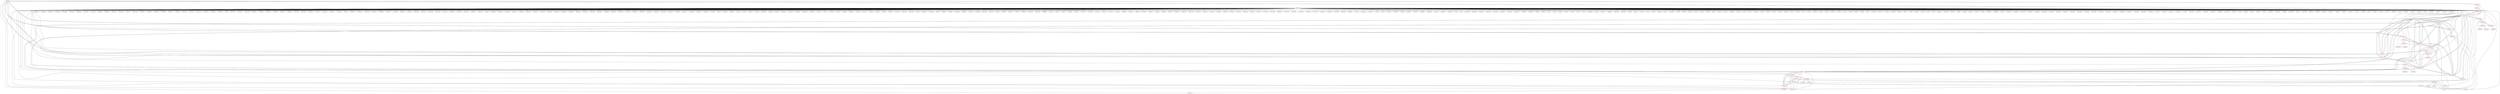 graph {
	563 [label="(563) R35_T2" color=red]
	564 [label="(564) R52_T1"]
	562 [label="(562) T22_T1"]
	583 [label="(583) T14_T1"]
	584 [label="(584) T15_T1"]
	586 [label="(586) T17_T1"]
	585 [label="(585) T16_T1"]
	599 [label="(599) R35_T1"]
	564 [label="(564) R52_T1" color=red]
	569 [label="(569) D1_T"]
	563 [label="(563) R35_T2"]
	562 [label="(562) T22_T1"]
	565 [label="(565) R58_T1" color=red]
	567 [label="(567) D2_T"]
	574 [label="(574) R40_T2"]
	588 [label="(588) R27_T1"]
	589 [label="(589) R28_T1"]
	590 [label="(590) R29_T1"]
	594 [label="(594) R30_T1"]
	599 [label="(599) R35_T1"]
	566 [label="(566) R57_T1"]
	566 [label="(566) R57_T1" color=red]
	567 [label="(567) D2_T"]
	565 [label="(565) R58_T1"]
	567 [label="(567) D2_T" color=red]
	565 [label="(565) R58_T1"]
	574 [label="(574) R40_T2"]
	588 [label="(588) R27_T1"]
	589 [label="(589) R28_T1"]
	590 [label="(590) R29_T1"]
	594 [label="(594) R30_T1"]
	599 [label="(599) R35_T1"]
	569 [label="(569) D1_T"]
	568 [label="(568) C8_T"]
	566 [label="(566) R57_T1"]
	602 [label="(602) R80_P3"]
	568 [label="(568) C8_T" color=red]
	569 [label="(569) D1_T"]
	567 [label="(567) D2_T"]
	569 [label="(569) D1_T" color=red]
	567 [label="(567) D2_T"]
	568 [label="(568) C8_T"]
	564 [label="(564) R52_T1"]
	570 [label="(570) R36_T2" color=red]
	105 [label="(105) U9"]
	4 [label="(4) TP3"]
	239 [label="(239) J5"]
	174 [label="(174) R57"]
	9 [label="(9) U1"]
	575 [label="(575) T18_T2"]
	571 [label="(571) R37_T2" color=red]
	234 [label="(234) U17"]
	576 [label="(576) T19_T2"]
	572 [label="(572) R38_T2" color=red]
	239 [label="(239) J5"]
	9 [label="(9) U1"]
	577 [label="(577) T20_T2"]
	573 [label="(573) R39_T2" color=red]
	9 [label="(9) U1"]
	212 [label="(212) J4"]
	217 [label="(217) R71"]
	578 [label="(578) T21_T2"]
	574 [label="(574) R40_T2" color=red]
	567 [label="(567) D2_T"]
	565 [label="(565) R58_T1"]
	588 [label="(588) R27_T1"]
	589 [label="(589) R28_T1"]
	590 [label="(590) R29_T1"]
	594 [label="(594) R30_T1"]
	599 [label="(599) R35_T1"]
	577 [label="(577) T20_T2"]
	578 [label="(578) T21_T2"]
	576 [label="(576) T19_T2"]
	562 [label="(562) T22_T1"]
	575 [label="(575) T18_T2"]
	575 [label="(575) T18_T2" color=red]
	577 [label="(577) T20_T2"]
	578 [label="(578) T21_T2"]
	576 [label="(576) T19_T2"]
	574 [label="(574) R40_T2"]
	562 [label="(562) T22_T1"]
	570 [label="(570) R36_T2"]
	576 [label="(576) T19_T2" color=red]
	577 [label="(577) T20_T2"]
	578 [label="(578) T21_T2"]
	574 [label="(574) R40_T2"]
	562 [label="(562) T22_T1"]
	575 [label="(575) T18_T2"]
	571 [label="(571) R37_T2"]
	577 [label="(577) T20_T2" color=red]
	578 [label="(578) T21_T2"]
	576 [label="(576) T19_T2"]
	574 [label="(574) R40_T2"]
	562 [label="(562) T22_T1"]
	575 [label="(575) T18_T2"]
	572 [label="(572) R38_T2"]
	578 [label="(578) T21_T2" color=red]
	577 [label="(577) T20_T2"]
	576 [label="(576) T19_T2"]
	574 [label="(574) R40_T2"]
	562 [label="(562) T22_T1"]
	575 [label="(575) T18_T2"]
	573 [label="(573) R39_T2"]
	579 [label="(579) T10_T1" color=red]
	587 [label="(587) R23_T1"]
	595 [label="(595) R31_T1"]
	588 [label="(588) R27_T1"]
	580 [label="(580) T11_T1" color=red]
	592 [label="(592) R24_T1"]
	596 [label="(596) R32_T1"]
	589 [label="(589) R28_T1"]
	581 [label="(581) T12_T1" color=red]
	597 [label="(597) R33_T1"]
	590 [label="(590) R29_T1"]
	591 [label="(591) R25_T1"]
	582 [label="(582) T13_T1" color=red]
	598 [label="(598) R34_T1"]
	594 [label="(594) R30_T1"]
	593 [label="(593) R26_T1"]
	583 [label="(583) T14_T1" color=red]
	584 [label="(584) T15_T1"]
	586 [label="(586) T17_T1"]
	585 [label="(585) T16_T1"]
	599 [label="(599) R35_T1"]
	563 [label="(563) R35_T2"]
	595 [label="(595) R31_T1"]
	584 [label="(584) T15_T1" color=red]
	583 [label="(583) T14_T1"]
	586 [label="(586) T17_T1"]
	585 [label="(585) T16_T1"]
	599 [label="(599) R35_T1"]
	563 [label="(563) R35_T2"]
	596 [label="(596) R32_T1"]
	585 [label="(585) T16_T1" color=red]
	583 [label="(583) T14_T1"]
	584 [label="(584) T15_T1"]
	586 [label="(586) T17_T1"]
	599 [label="(599) R35_T1"]
	563 [label="(563) R35_T2"]
	597 [label="(597) R33_T1"]
	586 [label="(586) T17_T1" color=red]
	583 [label="(583) T14_T1"]
	584 [label="(584) T15_T1"]
	585 [label="(585) T16_T1"]
	599 [label="(599) R35_T1"]
	563 [label="(563) R35_T2"]
	598 [label="(598) R34_T1"]
	587 [label="(587) R23_T1" color=red]
	320 [label="(320) R111"]
	301 [label="(301) U28"]
	579 [label="(579) T10_T1"]
	588 [label="(588) R27_T1" color=red]
	567 [label="(567) D2_T"]
	565 [label="(565) R58_T1"]
	574 [label="(574) R40_T2"]
	589 [label="(589) R28_T1"]
	590 [label="(590) R29_T1"]
	594 [label="(594) R30_T1"]
	599 [label="(599) R35_T1"]
	595 [label="(595) R31_T1"]
	579 [label="(579) T10_T1"]
	589 [label="(589) R28_T1" color=red]
	567 [label="(567) D2_T"]
	565 [label="(565) R58_T1"]
	574 [label="(574) R40_T2"]
	588 [label="(588) R27_T1"]
	590 [label="(590) R29_T1"]
	594 [label="(594) R30_T1"]
	599 [label="(599) R35_T1"]
	596 [label="(596) R32_T1"]
	580 [label="(580) T11_T1"]
	590 [label="(590) R29_T1" color=red]
	567 [label="(567) D2_T"]
	565 [label="(565) R58_T1"]
	574 [label="(574) R40_T2"]
	588 [label="(588) R27_T1"]
	589 [label="(589) R28_T1"]
	594 [label="(594) R30_T1"]
	599 [label="(599) R35_T1"]
	597 [label="(597) R33_T1"]
	581 [label="(581) T12_T1"]
	591 [label="(591) R25_T1" color=red]
	143 [label="(143) R55"]
	139 [label="(139) C103"]
	105 [label="(105) U9"]
	581 [label="(581) T12_T1"]
	592 [label="(592) R24_T1" color=red]
	477 [label="(477) U45"]
	9 [label="(9) U1"]
	580 [label="(580) T11_T1"]
	593 [label="(593) R26_T1" color=red]
	9 [label="(9) U1"]
	239 [label="(239) J5"]
	582 [label="(582) T13_T1"]
	594 [label="(594) R30_T1" color=red]
	567 [label="(567) D2_T"]
	565 [label="(565) R58_T1"]
	574 [label="(574) R40_T2"]
	588 [label="(588) R27_T1"]
	589 [label="(589) R28_T1"]
	590 [label="(590) R29_T1"]
	599 [label="(599) R35_T1"]
	582 [label="(582) T13_T1"]
	598 [label="(598) R34_T1"]
	595 [label="(595) R31_T1" color=red]
	588 [label="(588) R27_T1"]
	579 [label="(579) T10_T1"]
	583 [label="(583) T14_T1"]
	596 [label="(596) R32_T1" color=red]
	584 [label="(584) T15_T1"]
	580 [label="(580) T11_T1"]
	589 [label="(589) R28_T1"]
	597 [label="(597) R33_T1" color=red]
	585 [label="(585) T16_T1"]
	590 [label="(590) R29_T1"]
	581 [label="(581) T12_T1"]
	598 [label="(598) R34_T1" color=red]
	586 [label="(586) T17_T1"]
	582 [label="(582) T13_T1"]
	594 [label="(594) R30_T1"]
	599 [label="(599) R35_T1" color=red]
	567 [label="(567) D2_T"]
	565 [label="(565) R58_T1"]
	574 [label="(574) R40_T2"]
	588 [label="(588) R27_T1"]
	589 [label="(589) R28_T1"]
	590 [label="(590) R29_T1"]
	594 [label="(594) R30_T1"]
	583 [label="(583) T14_T1"]
	584 [label="(584) T15_T1"]
	586 [label="(586) T17_T1"]
	585 [label="(585) T16_T1"]
	563 [label="(563) R35_T2"]
	600 [label="(600) T80_P3" color=red]
	601 [label="(601) R81_P3"]
	603 [label="(603) R82_P3"]
	602 [label="(602) R80_P3"]
	601 [label="(601) R81_P3" color=red]
	483 [label="(483) U44"]
	484 [label="(484) J16"]
	600 [label="(600) T80_P3"]
	602 [label="(602) R80_P3" color=red]
	567 [label="(567) D2_T"]
	600 [label="(600) T80_P3"]
	603 [label="(603) R82_P3" color=red]
	493 [label="(493) FB9"]
	600 [label="(600) T80_P3"]
	604 [label="(604) GND" color=red]
	396 [label="(396) C223"]
	395 [label="(395) C174"]
	394 [label="(394) C170"]
	414 [label="(414) C164"]
	412 [label="(412) C200"]
	413 [label="(413) C201"]
	406 [label="(406) C181"]
	407 [label="(407) C185"]
	411 [label="(411) C196"]
	209 [label="(209) R65"]
	408 [label="(408) C189"]
	409 [label="(409) C193"]
	410 [label="(410) C192"]
	417 [label="(417) C176"]
	415 [label="(415) C168"]
	433 [label="(433) C182"]
	204 [label="(204) C269"]
	434 [label="(434) C186"]
	435 [label="(435) C188"]
	436 [label="(436) C197"]
	437 [label="(437) C204"]
	432 [label="(432) C125"]
	416 [label="(416) C172"]
	431 [label="(431) C123"]
	418 [label="(418) C179"]
	419 [label="(419) C183"]
	420 [label="(420) C187"]
	195 [label="(195) J3"]
	421 [label="(421) C191"]
	422 [label="(422) C195"]
	423 [label="(423) C198"]
	424 [label="(424) C202"]
	403 [label="(403) C232"]
	397 [label="(397) C225"]
	404 [label="(404) C234"]
	399 [label="(399) C224"]
	400 [label="(400) C226"]
	401 [label="(401) C228"]
	402 [label="(402) C230"]
	398 [label="(398) C222"]
	427 [label="(427) C217"]
	428 [label="(428) C219"]
	429 [label="(429) C235"]
	430 [label="(430) C236"]
	202 [label="(202) U11"]
	383 [label="(383) C231"]
	208 [label="(208) C275"]
	207 [label="(207) C274"]
	206 [label="(206) C273"]
	405 [label="(405) C220"]
	447 [label="(447) C124"]
	439 [label="(439) C206"]
	440 [label="(440) C207"]
	441 [label="(441) C156"]
	442 [label="(442) C169"]
	443 [label="(443) C178"]
	444 [label="(444) C184"]
	445 [label="(445) C190"]
	197 [label="(197) C110"]
	446 [label="(446) C194"]
	196 [label="(196) C109"]
	455 [label="(455) C122"]
	448 [label="(448) C126"]
	449 [label="(449) C127"]
	194 [label="(194) J2"]
	465 [label="(465) C288"]
	450 [label="(450) C155"]
	451 [label="(451) C160"]
	452 [label="(452) C171"]
	453 [label="(453) C173"]
	454 [label="(454) C175"]
	198 [label="(198) C111"]
	457 [label="(457) C227"]
	458 [label="(458) C229"]
	459 [label="(459) C233"]
	464 [label="(464) C264"]
	460 [label="(460) C246"]
	461 [label="(461) C247"]
	462 [label="(462) C252"]
	463 [label="(463) C260"]
	392 [label="(392) C162"]
	438 [label="(438) C205"]
	426 [label="(426) C215"]
	393 [label="(393) C166"]
	471 [label="(471) C282"]
	468 [label="(468) C285"]
	469 [label="(469) C284"]
	470 [label="(470) C283"]
	472 [label="(472) C281"]
	473 [label="(473) C280"]
	474 [label="(474) C279"]
	475 [label="(475) C278"]
	476 [label="(476) C277"]
	425 [label="(425) C213"]
	466 [label="(466) C287"]
	467 [label="(467) C286"]
	9 [label="(9) U1"]
	172 [label="(172) C82"]
	106 [label="(106) U8"]
	107 [label="(107) U10"]
	181 [label="(181) R50"]
	173 [label="(173) C83"]
	105 [label="(105) U9"]
	104 [label="(104) U5"]
	108 [label="(108) U4"]
	170 [label="(170) C80"]
	382 [label="(382) C208"]
	166 [label="(166) C98"]
	168 [label="(168) C99"]
	169 [label="(169) C102"]
	203 [label="(203) C270"]
	379 [label="(379) C216"]
	380 [label="(380) C218"]
	381 [label="(381) C221"]
	178 [label="(178) C71"]
	179 [label="(179) U7"]
	162 [label="(162) R58"]
	176 [label="(176) C69"]
	148 [label="(148) C88"]
	149 [label="(149) C101"]
	151 [label="(151) R52"]
	171 [label="(171) C81"]
	153 [label="(153) R61"]
	155 [label="(155) R54"]
	157 [label="(157) R63"]
	146 [label="(146) C87"]
	147 [label="(147) C100"]
	325 [label="(325) C147"]
	306 [label="(306) C138"]
	241 [label="(241) J6"]
	324 [label="(324) C146"]
	314 [label="(314) C139"]
	237 [label="(237) J8"]
	310 [label="(310) C141"]
	301 [label="(301) U28"]
	242 [label="(242) JP3"]
	234 [label="(234) U17"]
	322 [label="(322) C148"]
	238 [label="(238) FB4"]
	323 [label="(323) C149"]
	319 [label="(319) U26"]
	318 [label="(318) C140"]
	321 [label="(321) U27"]
	239 [label="(239) J5"]
	240 [label="(240) X1"]
	299 [label="(299) U30"]
	300 [label="(300) U31"]
	295 [label="(295) U29"]
	296 [label="(296) U23"]
	284 [label="(284) C132"]
	285 [label="(285) C133"]
	288 [label="(288) R98"]
	274 [label="(274) U21"]
	287 [label="(287) Q2"]
	279 [label="(279) J10"]
	252 [label="(252) DS6"]
	251 [label="(251) DS5"]
	278 [label="(278) C137"]
	275 [label="(275) C134"]
	257 [label="(257) U18"]
	276 [label="(276) C135"]
	272 [label="(272) U22"]
	273 [label="(273) U20"]
	249 [label="(249) R88"]
	248 [label="(248) C131"]
	283 [label="(283) D5"]
	277 [label="(277) C136"]
	256 [label="(256) SW1"]
	282 [label="(282) D4"]
	359 [label="(359) FB5"]
	228 [label="(228) R75"]
	353 [label="(353) R125"]
	230 [label="(230) C116"]
	231 [label="(231) C118"]
	232 [label="(232) C114"]
	233 [label="(233) C117"]
	227 [label="(227) U13"]
	212 [label="(212) J4"]
	355 [label="(355) FB6"]
	356 [label="(356) U35"]
	357 [label="(357) U36"]
	210 [label="(210) U12"]
	229 [label="(229) C115"]
	211 [label="(211) BT1"]
	372 [label="(372) U32"]
	271 [label="(271) C130"]
	270 [label="(270) C128"]
	269 [label="(269) C119"]
	376 [label="(376) C157"]
	263 [label="(263) C129"]
	374 [label="(374) C150"]
	375 [label="(375) C158"]
	377 [label="(377) C121"]
	378 [label="(378) C120"]
	370 [label="(370) C153"]
	371 [label="(371) C154"]
	262 [label="(262) DS3"]
	366 [label="(366) U34"]
	337 [label="(337) U37"]
	226 [label="(226) C113"]
	225 [label="(225) C112"]
	223 [label="(223) D1"]
	350 [label="(350) J7"]
	221 [label="(221) U14"]
	340 [label="(340) C159"]
	342 [label="(342) J13"]
	346 [label="(346) JP4"]
	347 [label="(347) R122"]
	348 [label="(348) R123"]
	349 [label="(349) R124"]
	367 [label="(367) U33"]
	368 [label="(368) C151"]
	369 [label="(369) C152"]
	8 [label="(8) U3"]
	7 [label="(7) U2"]
	527 [label="(527) C248"]
	536 [label="(536) C265"]
	535 [label="(535) C258"]
	534 [label="(534) C257"]
	533 [label="(533) C255"]
	532 [label="(532) C254"]
	531 [label="(531) C253"]
	530 [label="(530) C251"]
	529 [label="(529) C250"]
	528 [label="(528) C249"]
	39 [label="(39) R30"]
	38 [label="(38) R29"]
	54 [label="(54) C2"]
	50 [label="(50) C13"]
	46 [label="(46) C32"]
	49 [label="(49) C10"]
	51 [label="(51) C16"]
	45 [label="(45) C29"]
	55 [label="(55) C5"]
	509 [label="(509) C256"]
	52 [label="(52) C19"]
	503 [label="(503) U42"]
	508 [label="(508) C261"]
	496 [label="(496) U43"]
	494 [label="(494) C244"]
	44 [label="(44) C49"]
	48 [label="(48) C52"]
	47 [label="(47) C28"]
	75 [label="(75) C15"]
	53 [label="(53) C22"]
	59 [label="(59) C60"]
	65 [label="(65) C11"]
	553 [label="(553) C266"]
	58 [label="(58) C59"]
	89 [label="(89) C36"]
	93 [label="(93) C48"]
	92 [label="(92) C45"]
	91 [label="(91) C42"]
	90 [label="(90) C39"]
	94 [label="(94) C51"]
	88 [label="(88) C33"]
	87 [label="(87) C30"]
	550 [label="(550) R152"]
	86 [label="(86) C53"]
	57 [label="(57) C25"]
	56 [label="(56) C1"]
	551 [label="(551) U49"]
	70 [label="(70) C26"]
	559 [label="(559) Q4"]
	69 [label="(69) C23"]
	68 [label="(68) C20"]
	558 [label="(558) Q3"]
	67 [label="(67) C17"]
	66 [label="(66) C14"]
	71 [label="(71) C3"]
	79 [label="(79) C27"]
	83 [label="(83) C44"]
	82 [label="(82) C41"]
	81 [label="(81) C38"]
	80 [label="(80) C35"]
	78 [label="(78) C24"]
	77 [label="(77) C21"]
	76 [label="(76) C18"]
	96 [label="(96) C61"]
	85 [label="(85) C50"]
	99 [label="(99) C7"]
	103 [label="(103) C58"]
	102 [label="(102) C57"]
	101 [label="(101) C34"]
	100 [label="(100) C31"]
	84 [label="(84) C47"]
	98 [label="(98) C4"]
	97 [label="(97) C62"]
	95 [label="(95) C54"]
	74 [label="(74) C12"]
	73 [label="(73) C9"]
	72 [label="(72) C6"]
	481 [label="(481) U41"]
	487 [label="(487) U46"]
	486 [label="(486) J18"]
	485 [label="(485) D8"]
	484 [label="(484) J16"]
	43 [label="(43) C46"]
	478 [label="(478) J17"]
	42 [label="(42) C43"]
	41 [label="(41) C40"]
	477 [label="(477) U45"]
	488 [label="(488) SW3"]
	490 [label="(490) R138"]
	40 [label="(40) C37"]
	545 [label="(545) C211"]
	549 [label="(549) C245"]
	547 [label="(547) C212"]
	546 [label="(546) C214"]
	544 [label="(544) C210"]
	543 [label="(543) C209"]
	542 [label="(542) C241"]
	541 [label="(541) C242"]
	540 [label="(540) C259"]
	539 [label="(539) C243"]
	538 [label="(538) C263"]
	537 [label="(537) C262"]
	493 [label="(493) FB9"]
	491 [label="(491) C238"]
	502 [label="(502) C240"]
	501 [label="(501) C239"]
	500 [label="(500) C237"]
	499 [label="(499) R136"]
	520 [label="(520) R147"]
	519 [label="(519) R146"]
	521 [label="(521) R148"]
	513 [label="(513) R144"]
	512 [label="(512) U47"]
	517 [label="(517) U48"]
	515 [label="(515) R141"]
	516 [label="(516) R142"]
	125 [label="(125) C67"]
	390 [label="(390) C161"]
	391 [label="(391) C177"]
	384 [label="(384) C199"]
	389 [label="(389) C165"]
	386 [label="(386) C163"]
	387 [label="(387) C167"]
	184 [label="(184) C93"]
	61 [label="(61) C8"]
	118 [label="(118) R42"]
	60 [label="(60) C55"]
	120 [label="(120) R45"]
	193 [label="(193) J1"]
	186 [label="(186) C276"]
	385 [label="(385) C203"]
	122 [label="(122) R40"]
	388 [label="(388) C180"]
	191 [label="(191) C77"]
	187 [label="(187) C96"]
	188 [label="(188) C70"]
	189 [label="(189) C68"]
	190 [label="(190) C90"]
	141 [label="(141) C104"]
	140 [label="(140) C92"]
	139 [label="(139) C103"]
	129 [label="(129) C65"]
	132 [label="(132) C79"]
	131 [label="(131) C78"]
	12 [label="(12) R28"]
	11 [label="(11) R2"]
	130 [label="(130) C66"]
	63 [label="(63) C63"]
	111 [label="(111) C76"]
	109 [label="(109) R59"]
	62 [label="(62) C56"]
	138 [label="(138) C91"]
	134 [label="(134) C86"]
	133 [label="(133) R46"]
	64 [label="(64) C64"]
	137 [label="(137) C85"]
	136 [label="(136) C97"]
	135 [label="(135) C84"]
	113 [label="(113) R34"]
	579 [label="(579) T10_T1"]
	580 [label="(580) T11_T1"]
	581 [label="(581) T12_T1"]
	582 [label="(582) T13_T1"]
	577 [label="(577) T20_T2"]
	583 [label="(583) T14_T1"]
	584 [label="(584) T15_T1"]
	575 [label="(575) T18_T2"]
	578 [label="(578) T21_T2"]
	576 [label="(576) T19_T2"]
	568 [label="(568) C8_T"]
	585 [label="(585) T16_T1"]
	586 [label="(586) T17_T1"]
	567 [label="(567) D2_T"]
	562 [label="(562) T22_T1"]
	566 [label="(566) R57_T1"]
	563 -- 564
	563 -- 562
	563 -- 583
	563 -- 584
	563 -- 586
	563 -- 585
	563 -- 599
	564 -- 569
	564 -- 563
	564 -- 562
	565 -- 567
	565 -- 574
	565 -- 588
	565 -- 589
	565 -- 590
	565 -- 594
	565 -- 599
	565 -- 566
	566 -- 567
	566 -- 565
	567 -- 565
	567 -- 574
	567 -- 588
	567 -- 589
	567 -- 590
	567 -- 594
	567 -- 599
	567 -- 569
	567 -- 568
	567 -- 566
	567 -- 602
	568 -- 569
	568 -- 567
	569 -- 567
	569 -- 568
	569 -- 564
	570 -- 105
	570 -- 4
	570 -- 239
	570 -- 174
	570 -- 9
	570 -- 575
	571 -- 234
	571 -- 576
	572 -- 239
	572 -- 9
	572 -- 577
	573 -- 9
	573 -- 212
	573 -- 217
	573 -- 578
	574 -- 567
	574 -- 565
	574 -- 588
	574 -- 589
	574 -- 590
	574 -- 594
	574 -- 599
	574 -- 577
	574 -- 578
	574 -- 576
	574 -- 562
	574 -- 575
	575 -- 577
	575 -- 578
	575 -- 576
	575 -- 574
	575 -- 562
	575 -- 570
	576 -- 577
	576 -- 578
	576 -- 574
	576 -- 562
	576 -- 575
	576 -- 571
	577 -- 578
	577 -- 576
	577 -- 574
	577 -- 562
	577 -- 575
	577 -- 572
	578 -- 577
	578 -- 576
	578 -- 574
	578 -- 562
	578 -- 575
	578 -- 573
	579 -- 587
	579 -- 595
	579 -- 588
	580 -- 592
	580 -- 596
	580 -- 589
	581 -- 597
	581 -- 590
	581 -- 591
	582 -- 598
	582 -- 594
	582 -- 593
	583 -- 584
	583 -- 586
	583 -- 585
	583 -- 599
	583 -- 563
	583 -- 595
	584 -- 583
	584 -- 586
	584 -- 585
	584 -- 599
	584 -- 563
	584 -- 596
	585 -- 583
	585 -- 584
	585 -- 586
	585 -- 599
	585 -- 563
	585 -- 597
	586 -- 583
	586 -- 584
	586 -- 585
	586 -- 599
	586 -- 563
	586 -- 598
	587 -- 320
	587 -- 301
	587 -- 579
	588 -- 567
	588 -- 565
	588 -- 574
	588 -- 589
	588 -- 590
	588 -- 594
	588 -- 599
	588 -- 595
	588 -- 579
	589 -- 567
	589 -- 565
	589 -- 574
	589 -- 588
	589 -- 590
	589 -- 594
	589 -- 599
	589 -- 596
	589 -- 580
	590 -- 567
	590 -- 565
	590 -- 574
	590 -- 588
	590 -- 589
	590 -- 594
	590 -- 599
	590 -- 597
	590 -- 581
	591 -- 143
	591 -- 139
	591 -- 105
	591 -- 581
	592 -- 477
	592 -- 9
	592 -- 580
	593 -- 9
	593 -- 239
	593 -- 582
	594 -- 567
	594 -- 565
	594 -- 574
	594 -- 588
	594 -- 589
	594 -- 590
	594 -- 599
	594 -- 582
	594 -- 598
	595 -- 588
	595 -- 579
	595 -- 583
	596 -- 584
	596 -- 580
	596 -- 589
	597 -- 585
	597 -- 590
	597 -- 581
	598 -- 586
	598 -- 582
	598 -- 594
	599 -- 567
	599 -- 565
	599 -- 574
	599 -- 588
	599 -- 589
	599 -- 590
	599 -- 594
	599 -- 583
	599 -- 584
	599 -- 586
	599 -- 585
	599 -- 563
	600 -- 601
	600 -- 603
	600 -- 602
	601 -- 483
	601 -- 484
	601 -- 600
	602 -- 567
	602 -- 600
	603 -- 493
	603 -- 600
	604 -- 396
	604 -- 395
	604 -- 394
	604 -- 414
	604 -- 412
	604 -- 413
	604 -- 406
	604 -- 407
	604 -- 411
	604 -- 209
	604 -- 408
	604 -- 409
	604 -- 410
	604 -- 417
	604 -- 415
	604 -- 433
	604 -- 204
	604 -- 434
	604 -- 435
	604 -- 436
	604 -- 437
	604 -- 432
	604 -- 416
	604 -- 431
	604 -- 418
	604 -- 419
	604 -- 420
	604 -- 195
	604 -- 421
	604 -- 422
	604 -- 423
	604 -- 424
	604 -- 403
	604 -- 397
	604 -- 404
	604 -- 399
	604 -- 400
	604 -- 401
	604 -- 402
	604 -- 398
	604 -- 427
	604 -- 428
	604 -- 429
	604 -- 430
	604 -- 202
	604 -- 383
	604 -- 208
	604 -- 207
	604 -- 206
	604 -- 405
	604 -- 447
	604 -- 439
	604 -- 440
	604 -- 441
	604 -- 442
	604 -- 443
	604 -- 444
	604 -- 445
	604 -- 197
	604 -- 446
	604 -- 196
	604 -- 455
	604 -- 448
	604 -- 449
	604 -- 194
	604 -- 465
	604 -- 450
	604 -- 451
	604 -- 452
	604 -- 453
	604 -- 454
	604 -- 198
	604 -- 457
	604 -- 458
	604 -- 459
	604 -- 464
	604 -- 460
	604 -- 461
	604 -- 462
	604 -- 463
	604 -- 392
	604 -- 438
	604 -- 426
	604 -- 393
	604 -- 471
	604 -- 468
	604 -- 469
	604 -- 470
	604 -- 472
	604 -- 473
	604 -- 474
	604 -- 475
	604 -- 476
	604 -- 425
	604 -- 466
	604 -- 467
	604 -- 9
	604 -- 172
	604 -- 106
	604 -- 107
	604 -- 181
	604 -- 173
	604 -- 105
	604 -- 104
	604 -- 108
	604 -- 170
	604 -- 382
	604 -- 166
	604 -- 168
	604 -- 169
	604 -- 203
	604 -- 379
	604 -- 380
	604 -- 381
	604 -- 178
	604 -- 179
	604 -- 162
	604 -- 176
	604 -- 148
	604 -- 149
	604 -- 151
	604 -- 171
	604 -- 153
	604 -- 155
	604 -- 157
	604 -- 146
	604 -- 147
	604 -- 325
	604 -- 306
	604 -- 241
	604 -- 324
	604 -- 314
	604 -- 237
	604 -- 310
	604 -- 301
	604 -- 242
	604 -- 234
	604 -- 322
	604 -- 238
	604 -- 323
	604 -- 319
	604 -- 318
	604 -- 321
	604 -- 239
	604 -- 240
	604 -- 299
	604 -- 300
	604 -- 295
	604 -- 296
	604 -- 284
	604 -- 285
	604 -- 288
	604 -- 274
	604 -- 287
	604 -- 279
	604 -- 252
	604 -- 251
	604 -- 278
	604 -- 275
	604 -- 257
	604 -- 276
	604 -- 272
	604 -- 273
	604 -- 249
	604 -- 248
	604 -- 283
	604 -- 277
	604 -- 256
	604 -- 282
	604 -- 359
	604 -- 228
	604 -- 353
	604 -- 230
	604 -- 231
	604 -- 232
	604 -- 233
	604 -- 227
	604 -- 212
	604 -- 355
	604 -- 356
	604 -- 357
	604 -- 210
	604 -- 229
	604 -- 211
	604 -- 372
	604 -- 271
	604 -- 270
	604 -- 269
	604 -- 376
	604 -- 263
	604 -- 374
	604 -- 375
	604 -- 377
	604 -- 378
	604 -- 370
	604 -- 371
	604 -- 262
	604 -- 366
	604 -- 337
	604 -- 226
	604 -- 225
	604 -- 223
	604 -- 350
	604 -- 221
	604 -- 340
	604 -- 342
	604 -- 346
	604 -- 347
	604 -- 348
	604 -- 349
	604 -- 367
	604 -- 368
	604 -- 369
	604 -- 8
	604 -- 7
	604 -- 527
	604 -- 536
	604 -- 535
	604 -- 534
	604 -- 533
	604 -- 532
	604 -- 531
	604 -- 530
	604 -- 529
	604 -- 528
	604 -- 39
	604 -- 38
	604 -- 54
	604 -- 50
	604 -- 46
	604 -- 49
	604 -- 51
	604 -- 45
	604 -- 55
	604 -- 509
	604 -- 52
	604 -- 503
	604 -- 508
	604 -- 496
	604 -- 494
	604 -- 44
	604 -- 48
	604 -- 47
	604 -- 75
	604 -- 53
	604 -- 59
	604 -- 65
	604 -- 553
	604 -- 58
	604 -- 89
	604 -- 93
	604 -- 92
	604 -- 91
	604 -- 90
	604 -- 94
	604 -- 88
	604 -- 87
	604 -- 550
	604 -- 86
	604 -- 57
	604 -- 56
	604 -- 551
	604 -- 70
	604 -- 559
	604 -- 69
	604 -- 68
	604 -- 558
	604 -- 67
	604 -- 66
	604 -- 71
	604 -- 79
	604 -- 83
	604 -- 82
	604 -- 81
	604 -- 80
	604 -- 78
	604 -- 77
	604 -- 76
	604 -- 96
	604 -- 85
	604 -- 99
	604 -- 103
	604 -- 102
	604 -- 101
	604 -- 100
	604 -- 84
	604 -- 98
	604 -- 97
	604 -- 95
	604 -- 74
	604 -- 73
	604 -- 72
	604 -- 481
	604 -- 487
	604 -- 486
	604 -- 485
	604 -- 484
	604 -- 43
	604 -- 478
	604 -- 42
	604 -- 41
	604 -- 477
	604 -- 488
	604 -- 490
	604 -- 40
	604 -- 545
	604 -- 549
	604 -- 547
	604 -- 546
	604 -- 544
	604 -- 543
	604 -- 542
	604 -- 541
	604 -- 540
	604 -- 539
	604 -- 538
	604 -- 537
	604 -- 493
	604 -- 491
	604 -- 502
	604 -- 501
	604 -- 500
	604 -- 499
	604 -- 520
	604 -- 519
	604 -- 521
	604 -- 513
	604 -- 512
	604 -- 517
	604 -- 515
	604 -- 516
	604 -- 125
	604 -- 390
	604 -- 391
	604 -- 384
	604 -- 389
	604 -- 386
	604 -- 387
	604 -- 184
	604 -- 61
	604 -- 118
	604 -- 60
	604 -- 120
	604 -- 193
	604 -- 186
	604 -- 385
	604 -- 122
	604 -- 388
	604 -- 191
	604 -- 187
	604 -- 188
	604 -- 189
	604 -- 190
	604 -- 141
	604 -- 140
	604 -- 139
	604 -- 129
	604 -- 132
	604 -- 131
	604 -- 12
	604 -- 11
	604 -- 130
	604 -- 63
	604 -- 111
	604 -- 109
	604 -- 62
	604 -- 138
	604 -- 134
	604 -- 133
	604 -- 64
	604 -- 137
	604 -- 136
	604 -- 135
	604 -- 113
	604 -- 579
	604 -- 580
	604 -- 581
	604 -- 582
	604 -- 577
	604 -- 583
	604 -- 584
	604 -- 575
	604 -- 578
	604 -- 576
	604 -- 568
	604 -- 585
	604 -- 586
	604 -- 567
	604 -- 562
	604 -- 566
}